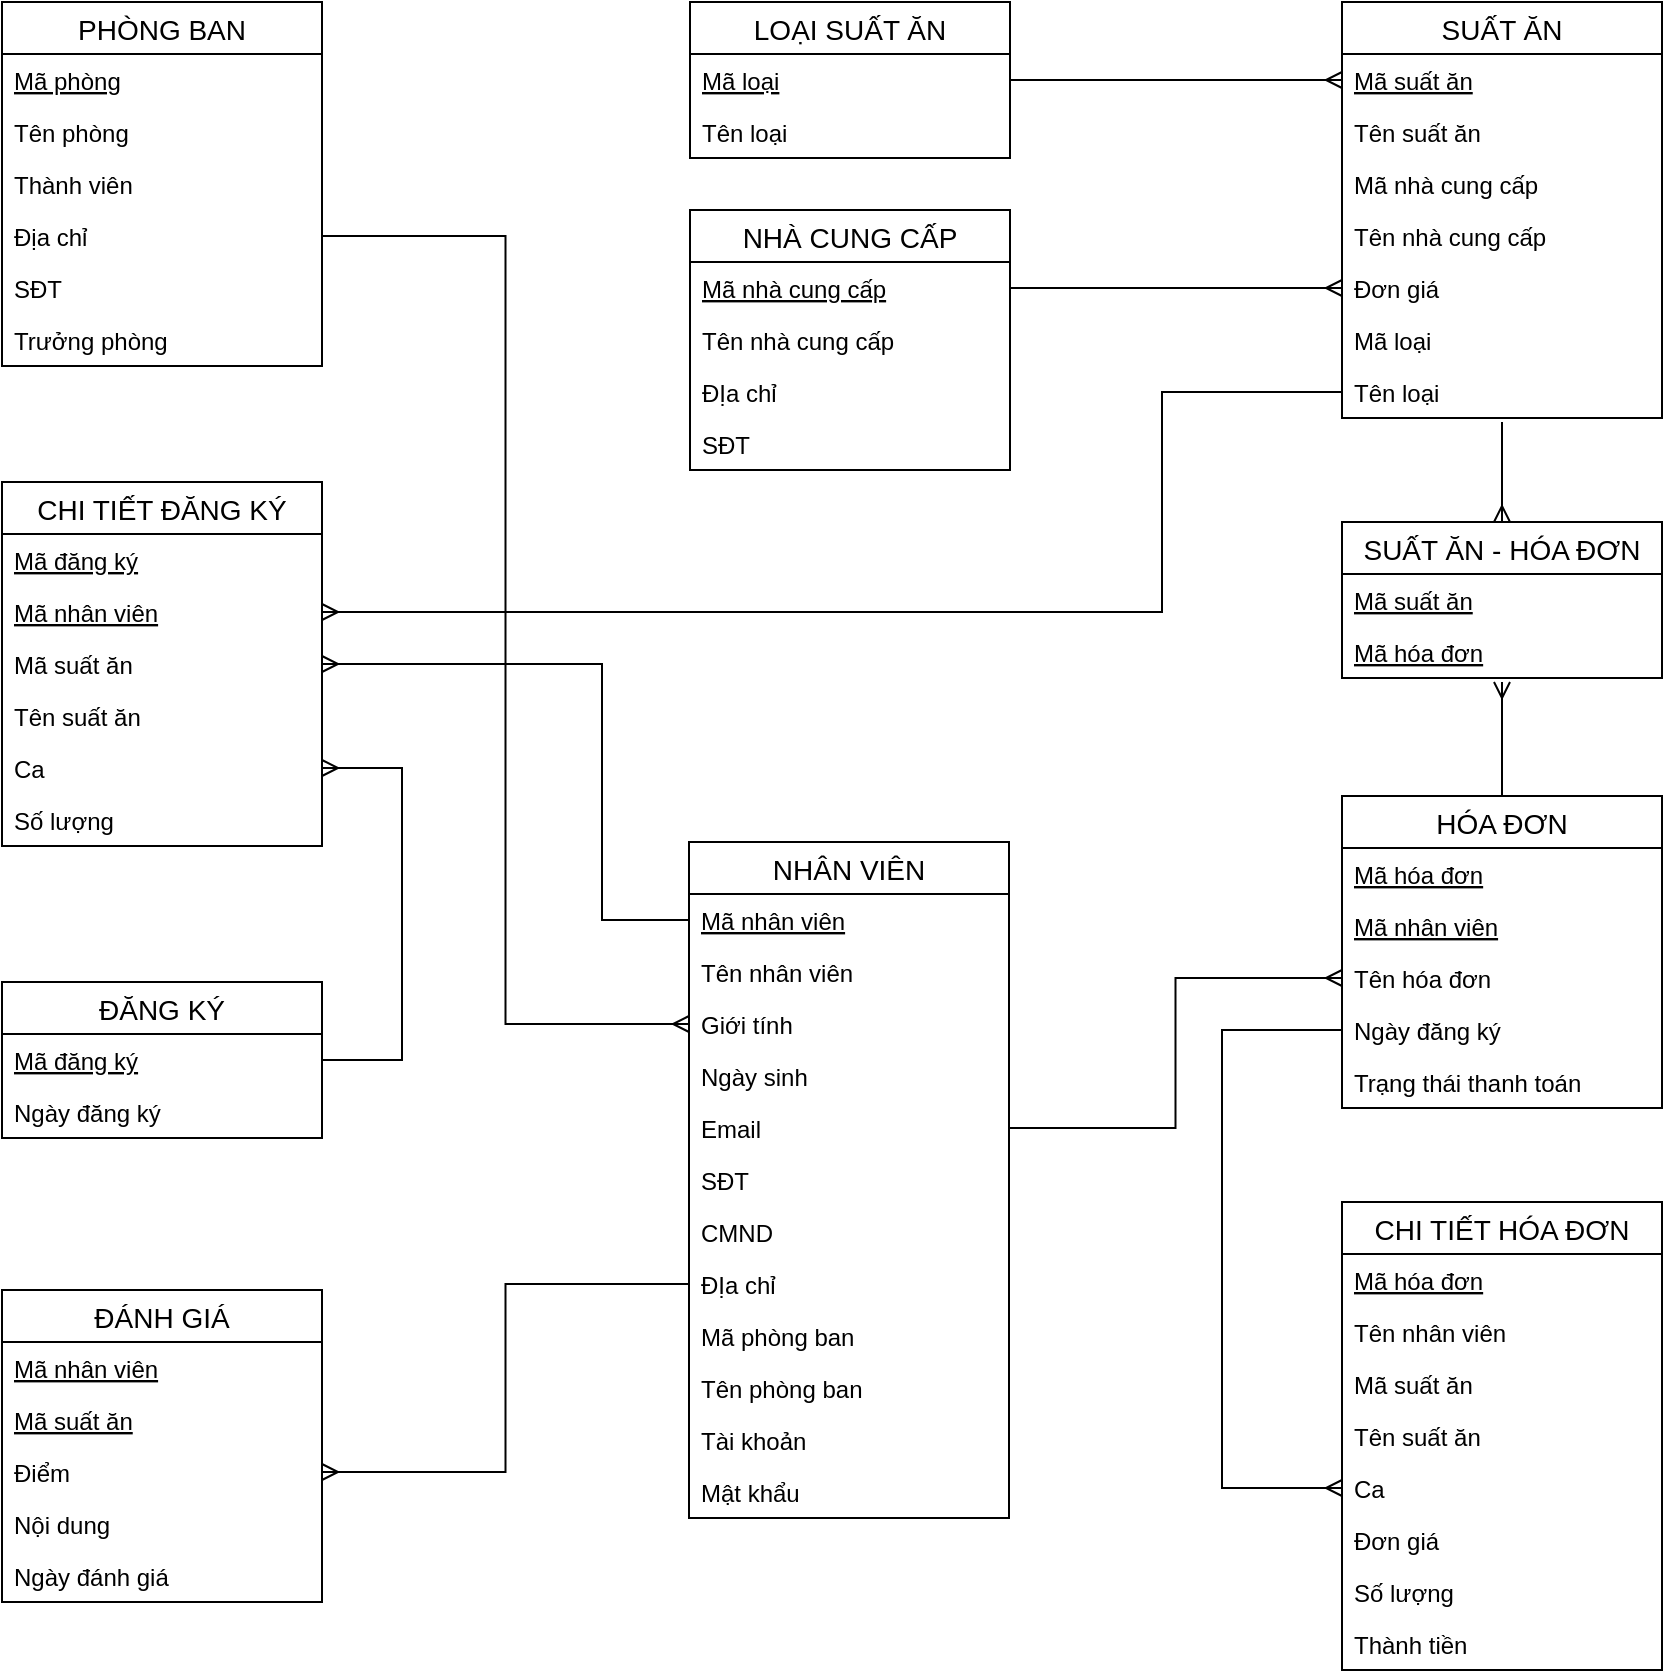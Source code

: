 <mxfile version="13.1.3" type="device"><diagram id="6rcYBphaDGggOVW5dCx1" name="Page-1"><mxGraphModel dx="1865" dy="1665" grid="1" gridSize="10" guides="1" tooltips="1" connect="1" arrows="1" fold="1" page="1" pageScale="1" pageWidth="827" pageHeight="1169" math="0" shadow="0"><root><mxCell id="0"/><mxCell id="1" parent="0"/><mxCell id="Ekv0OVVvqfxNzBEpDspk-61" value="PHÒNG BAN" style="swimlane;fontStyle=0;childLayout=stackLayout;horizontal=1;startSize=26;horizontalStack=0;resizeParent=1;resizeParentMax=0;resizeLast=0;collapsible=1;marginBottom=0;align=center;fontSize=14;labelBackgroundColor=none;" parent="1" vertex="1"><mxGeometry x="-90" y="-150" width="160" height="182" as="geometry"/></mxCell><mxCell id="Ekv0OVVvqfxNzBEpDspk-62" value="Mã phòng" style="text;strokeColor=none;fillColor=none;spacingLeft=4;spacingRight=4;overflow=hidden;rotatable=0;points=[[0,0.5],[1,0.5]];portConstraint=eastwest;fontSize=12;fontStyle=4" parent="Ekv0OVVvqfxNzBEpDspk-61" vertex="1"><mxGeometry y="26" width="160" height="26" as="geometry"/></mxCell><mxCell id="Ekv0OVVvqfxNzBEpDspk-63" value="Tên phòng" style="text;strokeColor=none;fillColor=none;spacingLeft=4;spacingRight=4;overflow=hidden;rotatable=0;points=[[0,0.5],[1,0.5]];portConstraint=eastwest;fontSize=12;" parent="Ekv0OVVvqfxNzBEpDspk-61" vertex="1"><mxGeometry y="52" width="160" height="26" as="geometry"/></mxCell><mxCell id="Ekv0OVVvqfxNzBEpDspk-64" value="Thành viên" style="text;strokeColor=none;fillColor=none;spacingLeft=4;spacingRight=4;overflow=hidden;rotatable=0;points=[[0,0.5],[1,0.5]];portConstraint=eastwest;fontSize=12;" parent="Ekv0OVVvqfxNzBEpDspk-61" vertex="1"><mxGeometry y="78" width="160" height="26" as="geometry"/></mxCell><mxCell id="Ekv0OVVvqfxNzBEpDspk-65" value="Địa chỉ" style="text;strokeColor=none;fillColor=none;spacingLeft=4;spacingRight=4;overflow=hidden;rotatable=0;points=[[0,0.5],[1,0.5]];portConstraint=eastwest;fontSize=12;" parent="Ekv0OVVvqfxNzBEpDspk-61" vertex="1"><mxGeometry y="104" width="160" height="26" as="geometry"/></mxCell><mxCell id="Ekv0OVVvqfxNzBEpDspk-66" value="SĐT" style="text;strokeColor=none;fillColor=none;spacingLeft=4;spacingRight=4;overflow=hidden;rotatable=0;points=[[0,0.5],[1,0.5]];portConstraint=eastwest;fontSize=12;" parent="Ekv0OVVvqfxNzBEpDspk-61" vertex="1"><mxGeometry y="130" width="160" height="26" as="geometry"/></mxCell><mxCell id="Ekv0OVVvqfxNzBEpDspk-67" value="Trưởng phòng" style="text;strokeColor=none;fillColor=none;spacingLeft=4;spacingRight=4;overflow=hidden;rotatable=0;points=[[0,0.5],[1,0.5]];portConstraint=eastwest;fontSize=12;" parent="Ekv0OVVvqfxNzBEpDspk-61" vertex="1"><mxGeometry y="156" width="160" height="26" as="geometry"/></mxCell><mxCell id="Ekv0OVVvqfxNzBEpDspk-25" value="SUẤT ĂN" style="swimlane;fontStyle=0;childLayout=stackLayout;horizontal=1;startSize=26;horizontalStack=0;resizeParent=1;resizeParentMax=0;resizeLast=0;collapsible=1;marginBottom=0;align=center;fontSize=14;labelBackgroundColor=none;" parent="1" vertex="1"><mxGeometry x="580" y="-150" width="160" height="208" as="geometry"/></mxCell><mxCell id="Ekv0OVVvqfxNzBEpDspk-26" value="Mã suất ăn" style="text;strokeColor=none;fillColor=none;spacingLeft=4;spacingRight=4;overflow=hidden;rotatable=0;points=[[0,0.5],[1,0.5]];portConstraint=eastwest;fontSize=12;fontStyle=4" parent="Ekv0OVVvqfxNzBEpDspk-25" vertex="1"><mxGeometry y="26" width="160" height="26" as="geometry"/></mxCell><mxCell id="Ekv0OVVvqfxNzBEpDspk-27" value="Tên suất ăn" style="text;strokeColor=none;fillColor=none;spacingLeft=4;spacingRight=4;overflow=hidden;rotatable=0;points=[[0,0.5],[1,0.5]];portConstraint=eastwest;fontSize=12;" parent="Ekv0OVVvqfxNzBEpDspk-25" vertex="1"><mxGeometry y="52" width="160" height="26" as="geometry"/></mxCell><mxCell id="Ekv0OVVvqfxNzBEpDspk-40" value="Mã nhà cung cấp" style="text;strokeColor=none;fillColor=none;spacingLeft=4;spacingRight=4;overflow=hidden;rotatable=0;points=[[0,0.5],[1,0.5]];portConstraint=eastwest;fontSize=12;" parent="Ekv0OVVvqfxNzBEpDspk-25" vertex="1"><mxGeometry y="78" width="160" height="26" as="geometry"/></mxCell><mxCell id="Ekv0OVVvqfxNzBEpDspk-28" value="Tên nhà cung cấp" style="text;strokeColor=none;fillColor=none;spacingLeft=4;spacingRight=4;overflow=hidden;rotatable=0;points=[[0,0.5],[1,0.5]];portConstraint=eastwest;fontSize=12;" parent="Ekv0OVVvqfxNzBEpDspk-25" vertex="1"><mxGeometry y="104" width="160" height="26" as="geometry"/></mxCell><mxCell id="Ekv0OVVvqfxNzBEpDspk-29" value="Đơn giá" style="text;strokeColor=none;fillColor=none;spacingLeft=4;spacingRight=4;overflow=hidden;rotatable=0;points=[[0,0.5],[1,0.5]];portConstraint=eastwest;fontSize=12;" parent="Ekv0OVVvqfxNzBEpDspk-25" vertex="1"><mxGeometry y="130" width="160" height="26" as="geometry"/></mxCell><mxCell id="Ekv0OVVvqfxNzBEpDspk-30" value="Mã loại" style="text;strokeColor=none;fillColor=none;spacingLeft=4;spacingRight=4;overflow=hidden;rotatable=0;points=[[0,0.5],[1,0.5]];portConstraint=eastwest;fontSize=12;" parent="Ekv0OVVvqfxNzBEpDspk-25" vertex="1"><mxGeometry y="156" width="160" height="26" as="geometry"/></mxCell><mxCell id="Ekv0OVVvqfxNzBEpDspk-31" value="Tên loại" style="text;strokeColor=none;fillColor=none;spacingLeft=4;spacingRight=4;overflow=hidden;rotatable=0;points=[[0,0.5],[1,0.5]];portConstraint=eastwest;fontSize=12;" parent="Ekv0OVVvqfxNzBEpDspk-25" vertex="1"><mxGeometry y="182" width="160" height="26" as="geometry"/></mxCell><mxCell id="Ekv0OVVvqfxNzBEpDspk-97" value="LOẠI SUẤT ĂN" style="swimlane;fontStyle=0;childLayout=stackLayout;horizontal=1;startSize=26;horizontalStack=0;resizeParent=1;resizeParentMax=0;resizeLast=0;collapsible=1;marginBottom=0;align=center;fontSize=14;labelBackgroundColor=none;" parent="1" vertex="1"><mxGeometry x="254" y="-150" width="160" height="78" as="geometry"/></mxCell><mxCell id="Ekv0OVVvqfxNzBEpDspk-98" value="Mã loại" style="text;strokeColor=none;fillColor=none;spacingLeft=4;spacingRight=4;overflow=hidden;rotatable=0;points=[[0,0.5],[1,0.5]];portConstraint=eastwest;fontSize=12;fontStyle=4" parent="Ekv0OVVvqfxNzBEpDspk-97" vertex="1"><mxGeometry y="26" width="160" height="26" as="geometry"/></mxCell><mxCell id="Ekv0OVVvqfxNzBEpDspk-99" value="Tên loại" style="text;strokeColor=none;fillColor=none;spacingLeft=4;spacingRight=4;overflow=hidden;rotatable=0;points=[[0,0.5],[1,0.5]];portConstraint=eastwest;fontSize=12;" parent="Ekv0OVVvqfxNzBEpDspk-97" vertex="1"><mxGeometry y="52" width="160" height="26" as="geometry"/></mxCell><mxCell id="Ekv0OVVvqfxNzBEpDspk-192" style="edgeStyle=orthogonalEdgeStyle;rounded=0;orthogonalLoop=1;jettySize=auto;html=1;exitX=0.5;exitY=0;exitDx=0;exitDy=0;endArrow=ERmany;endFill=0;" parent="1" source="Ekv0OVVvqfxNzBEpDspk-44" edge="1"><mxGeometry relative="1" as="geometry"><mxPoint x="660" y="190" as="targetPoint"/></mxGeometry></mxCell><mxCell id="Ekv0OVVvqfxNzBEpDspk-44" value="HÓA ĐƠN" style="swimlane;fontStyle=0;childLayout=stackLayout;horizontal=1;startSize=26;horizontalStack=0;resizeParent=1;resizeParentMax=0;resizeLast=0;collapsible=1;marginBottom=0;align=center;fontSize=14;labelBackgroundColor=none;" parent="1" vertex="1"><mxGeometry x="580" y="247" width="160" height="156" as="geometry"/></mxCell><mxCell id="Ekv0OVVvqfxNzBEpDspk-45" value="Mã hóa đơn" style="text;strokeColor=none;fillColor=none;spacingLeft=4;spacingRight=4;overflow=hidden;rotatable=0;points=[[0,0.5],[1,0.5]];portConstraint=eastwest;fontSize=12;fontStyle=4" parent="Ekv0OVVvqfxNzBEpDspk-44" vertex="1"><mxGeometry y="26" width="160" height="26" as="geometry"/></mxCell><mxCell id="blOvUTFgnI7OwnaP8yiC-1" value="Mã nhân viên" style="text;strokeColor=none;fillColor=none;spacingLeft=4;spacingRight=4;overflow=hidden;rotatable=0;points=[[0,0.5],[1,0.5]];portConstraint=eastwest;fontSize=12;fontStyle=4" vertex="1" parent="Ekv0OVVvqfxNzBEpDspk-44"><mxGeometry y="52" width="160" height="26" as="geometry"/></mxCell><mxCell id="Ekv0OVVvqfxNzBEpDspk-46" value="Tên hóa đơn" style="text;strokeColor=none;fillColor=none;spacingLeft=4;spacingRight=4;overflow=hidden;rotatable=0;points=[[0,0.5],[1,0.5]];portConstraint=eastwest;fontSize=12;" parent="Ekv0OVVvqfxNzBEpDspk-44" vertex="1"><mxGeometry y="78" width="160" height="26" as="geometry"/></mxCell><mxCell id="Ekv0OVVvqfxNzBEpDspk-47" value="Ngày đăng ký" style="text;strokeColor=none;fillColor=none;spacingLeft=4;spacingRight=4;overflow=hidden;rotatable=0;points=[[0,0.5],[1,0.5]];portConstraint=eastwest;fontSize=12;" parent="Ekv0OVVvqfxNzBEpDspk-44" vertex="1"><mxGeometry y="104" width="160" height="26" as="geometry"/></mxCell><mxCell id="Ekv0OVVvqfxNzBEpDspk-56" value="Trạng thái thanh toán" style="text;strokeColor=none;fillColor=none;spacingLeft=4;spacingRight=4;overflow=hidden;rotatable=0;points=[[0,0.5],[1,0.5]];portConstraint=eastwest;fontSize=12;" parent="Ekv0OVVvqfxNzBEpDspk-44" vertex="1"><mxGeometry y="130" width="160" height="26" as="geometry"/></mxCell><mxCell id="Ekv0OVVvqfxNzBEpDspk-131" value="CHI TIẾT HÓA ĐƠN" style="swimlane;fontStyle=0;childLayout=stackLayout;horizontal=1;startSize=26;horizontalStack=0;resizeParent=1;resizeParentMax=0;resizeLast=0;collapsible=1;marginBottom=0;align=center;fontSize=14;labelBackgroundColor=none;" parent="1" vertex="1"><mxGeometry x="580" y="450" width="160" height="234" as="geometry"/></mxCell><mxCell id="Ekv0OVVvqfxNzBEpDspk-132" value="Mã hóa đơn" style="text;strokeColor=none;fillColor=none;spacingLeft=4;spacingRight=4;overflow=hidden;rotatable=0;points=[[0,0.5],[1,0.5]];portConstraint=eastwest;fontSize=12;fontStyle=4" parent="Ekv0OVVvqfxNzBEpDspk-131" vertex="1"><mxGeometry y="26" width="160" height="26" as="geometry"/></mxCell><mxCell id="Ekv0OVVvqfxNzBEpDspk-134" value="Tên nhân viên" style="text;strokeColor=none;fillColor=none;spacingLeft=4;spacingRight=4;overflow=hidden;rotatable=0;points=[[0,0.5],[1,0.5]];portConstraint=eastwest;fontSize=12;" parent="Ekv0OVVvqfxNzBEpDspk-131" vertex="1"><mxGeometry y="52" width="160" height="26" as="geometry"/></mxCell><mxCell id="Ekv0OVVvqfxNzBEpDspk-135" value="Mã suất ăn" style="text;strokeColor=none;fillColor=none;spacingLeft=4;spacingRight=4;overflow=hidden;rotatable=0;points=[[0,0.5],[1,0.5]];portConstraint=eastwest;fontSize=12;" parent="Ekv0OVVvqfxNzBEpDspk-131" vertex="1"><mxGeometry y="78" width="160" height="26" as="geometry"/></mxCell><mxCell id="Ekv0OVVvqfxNzBEpDspk-136" value="Tên suất ăn" style="text;strokeColor=none;fillColor=none;spacingLeft=4;spacingRight=4;overflow=hidden;rotatable=0;points=[[0,0.5],[1,0.5]];portConstraint=eastwest;fontSize=12;" parent="Ekv0OVVvqfxNzBEpDspk-131" vertex="1"><mxGeometry y="104" width="160" height="26" as="geometry"/></mxCell><mxCell id="Ekv0OVVvqfxNzBEpDspk-137" value="Ca" style="text;strokeColor=none;fillColor=none;spacingLeft=4;spacingRight=4;overflow=hidden;rotatable=0;points=[[0,0.5],[1,0.5]];portConstraint=eastwest;fontSize=12;" parent="Ekv0OVVvqfxNzBEpDspk-131" vertex="1"><mxGeometry y="130" width="160" height="26" as="geometry"/></mxCell><mxCell id="Ekv0OVVvqfxNzBEpDspk-138" value="Đơn giá" style="text;strokeColor=none;fillColor=none;spacingLeft=4;spacingRight=4;overflow=hidden;rotatable=0;points=[[0,0.5],[1,0.5]];portConstraint=eastwest;fontSize=12;" parent="Ekv0OVVvqfxNzBEpDspk-131" vertex="1"><mxGeometry y="156" width="160" height="26" as="geometry"/></mxCell><mxCell id="Ekv0OVVvqfxNzBEpDspk-139" value="Số lượng" style="text;strokeColor=none;fillColor=none;spacingLeft=4;spacingRight=4;overflow=hidden;rotatable=0;points=[[0,0.5],[1,0.5]];portConstraint=eastwest;fontSize=12;" parent="Ekv0OVVvqfxNzBEpDspk-131" vertex="1"><mxGeometry y="182" width="160" height="26" as="geometry"/></mxCell><mxCell id="Ekv0OVVvqfxNzBEpDspk-140" value="Thành tiền" style="text;strokeColor=none;fillColor=none;spacingLeft=4;spacingRight=4;overflow=hidden;rotatable=0;points=[[0,0.5],[1,0.5]];portConstraint=eastwest;fontSize=12;" parent="Ekv0OVVvqfxNzBEpDspk-131" vertex="1"><mxGeometry y="208" width="160" height="26" as="geometry"/></mxCell><mxCell id="Ekv0OVVvqfxNzBEpDspk-83" value="ĐÁNH GIÁ" style="swimlane;fontStyle=0;childLayout=stackLayout;horizontal=1;startSize=26;horizontalStack=0;resizeParent=1;resizeParentMax=0;resizeLast=0;collapsible=1;marginBottom=0;align=center;fontSize=14;labelBackgroundColor=none;" parent="1" vertex="1"><mxGeometry x="-90" y="494" width="160" height="156" as="geometry"/></mxCell><mxCell id="Ekv0OVVvqfxNzBEpDspk-84" value="Mã nhân viên" style="text;strokeColor=none;fillColor=none;spacingLeft=4;spacingRight=4;overflow=hidden;rotatable=0;points=[[0,0.5],[1,0.5]];portConstraint=eastwest;fontSize=12;fontStyle=4" parent="Ekv0OVVvqfxNzBEpDspk-83" vertex="1"><mxGeometry y="26" width="160" height="26" as="geometry"/></mxCell><mxCell id="Ekv0OVVvqfxNzBEpDspk-85" value="Mã suất ăn" style="text;strokeColor=none;fillColor=none;spacingLeft=4;spacingRight=4;overflow=hidden;rotatable=0;points=[[0,0.5],[1,0.5]];portConstraint=eastwest;fontSize=12;fontStyle=4" parent="Ekv0OVVvqfxNzBEpDspk-83" vertex="1"><mxGeometry y="52" width="160" height="26" as="geometry"/></mxCell><mxCell id="Ekv0OVVvqfxNzBEpDspk-86" value="Điểm" style="text;strokeColor=none;fillColor=none;spacingLeft=4;spacingRight=4;overflow=hidden;rotatable=0;points=[[0,0.5],[1,0.5]];portConstraint=eastwest;fontSize=12;" parent="Ekv0OVVvqfxNzBEpDspk-83" vertex="1"><mxGeometry y="78" width="160" height="26" as="geometry"/></mxCell><mxCell id="Ekv0OVVvqfxNzBEpDspk-87" value="Nội dung" style="text;strokeColor=none;fillColor=none;spacingLeft=4;spacingRight=4;overflow=hidden;rotatable=0;points=[[0,0.5],[1,0.5]];portConstraint=eastwest;fontSize=12;" parent="Ekv0OVVvqfxNzBEpDspk-83" vertex="1"><mxGeometry y="104" width="160" height="26" as="geometry"/></mxCell><mxCell id="Ekv0OVVvqfxNzBEpDspk-88" value="Ngày đánh giá" style="text;strokeColor=none;fillColor=none;spacingLeft=4;spacingRight=4;overflow=hidden;rotatable=0;points=[[0,0.5],[1,0.5]];portConstraint=eastwest;fontSize=12;" parent="Ekv0OVVvqfxNzBEpDspk-83" vertex="1"><mxGeometry y="130" width="160" height="26" as="geometry"/></mxCell><mxCell id="Ekv0OVVvqfxNzBEpDspk-8" value="NHÂN VIÊN" style="swimlane;fontStyle=0;childLayout=stackLayout;horizontal=1;startSize=26;horizontalStack=0;resizeParent=1;resizeParentMax=0;resizeLast=0;collapsible=1;marginBottom=0;align=center;fontSize=14;labelBackgroundColor=none;" parent="1" vertex="1"><mxGeometry x="253.5" y="270" width="160" height="338" as="geometry"/></mxCell><mxCell id="Ekv0OVVvqfxNzBEpDspk-9" value="Mã nhân viên" style="text;strokeColor=none;fillColor=none;spacingLeft=4;spacingRight=4;overflow=hidden;rotatable=0;points=[[0,0.5],[1,0.5]];portConstraint=eastwest;fontSize=12;fontStyle=4" parent="Ekv0OVVvqfxNzBEpDspk-8" vertex="1"><mxGeometry y="26" width="160" height="26" as="geometry"/></mxCell><mxCell id="Ekv0OVVvqfxNzBEpDspk-10" value="Tên nhân viên" style="text;strokeColor=none;fillColor=none;spacingLeft=4;spacingRight=4;overflow=hidden;rotatable=0;points=[[0,0.5],[1,0.5]];portConstraint=eastwest;fontSize=12;" parent="Ekv0OVVvqfxNzBEpDspk-8" vertex="1"><mxGeometry y="52" width="160" height="26" as="geometry"/></mxCell><mxCell id="Ekv0OVVvqfxNzBEpDspk-11" value="Giới tính&#10;" style="text;strokeColor=none;fillColor=none;spacingLeft=4;spacingRight=4;overflow=hidden;rotatable=0;points=[[0,0.5],[1,0.5]];portConstraint=eastwest;fontSize=12;" parent="Ekv0OVVvqfxNzBEpDspk-8" vertex="1"><mxGeometry y="78" width="160" height="26" as="geometry"/></mxCell><mxCell id="Ekv0OVVvqfxNzBEpDspk-16" value="Ngày sinh" style="text;strokeColor=none;fillColor=none;spacingLeft=4;spacingRight=4;overflow=hidden;rotatable=0;points=[[0,0.5],[1,0.5]];portConstraint=eastwest;fontSize=12;" parent="Ekv0OVVvqfxNzBEpDspk-8" vertex="1"><mxGeometry y="104" width="160" height="26" as="geometry"/></mxCell><mxCell id="Ekv0OVVvqfxNzBEpDspk-17" value="Email" style="text;strokeColor=none;fillColor=none;spacingLeft=4;spacingRight=4;overflow=hidden;rotatable=0;points=[[0,0.5],[1,0.5]];portConstraint=eastwest;fontSize=12;" parent="Ekv0OVVvqfxNzBEpDspk-8" vertex="1"><mxGeometry y="130" width="160" height="26" as="geometry"/></mxCell><mxCell id="Ekv0OVVvqfxNzBEpDspk-18" value="SĐT" style="text;strokeColor=none;fillColor=none;spacingLeft=4;spacingRight=4;overflow=hidden;rotatable=0;points=[[0,0.5],[1,0.5]];portConstraint=eastwest;fontSize=12;" parent="Ekv0OVVvqfxNzBEpDspk-8" vertex="1"><mxGeometry y="156" width="160" height="26" as="geometry"/></mxCell><mxCell id="Ekv0OVVvqfxNzBEpDspk-19" value="CMND" style="text;strokeColor=none;fillColor=none;spacingLeft=4;spacingRight=4;overflow=hidden;rotatable=0;points=[[0,0.5],[1,0.5]];portConstraint=eastwest;fontSize=12;" parent="Ekv0OVVvqfxNzBEpDspk-8" vertex="1"><mxGeometry y="182" width="160" height="26" as="geometry"/></mxCell><mxCell id="Ekv0OVVvqfxNzBEpDspk-20" value="ĐỊa chỉ" style="text;strokeColor=none;fillColor=none;spacingLeft=4;spacingRight=4;overflow=hidden;rotatable=0;points=[[0,0.5],[1,0.5]];portConstraint=eastwest;fontSize=12;" parent="Ekv0OVVvqfxNzBEpDspk-8" vertex="1"><mxGeometry y="208" width="160" height="26" as="geometry"/></mxCell><mxCell id="Ekv0OVVvqfxNzBEpDspk-21" value="Mã phòng ban" style="text;strokeColor=none;fillColor=none;spacingLeft=4;spacingRight=4;overflow=hidden;rotatable=0;points=[[0,0.5],[1,0.5]];portConstraint=eastwest;fontSize=12;" parent="Ekv0OVVvqfxNzBEpDspk-8" vertex="1"><mxGeometry y="234" width="160" height="26" as="geometry"/></mxCell><mxCell id="Ekv0OVVvqfxNzBEpDspk-22" value="Tên phòng ban" style="text;strokeColor=none;fillColor=none;spacingLeft=4;spacingRight=4;overflow=hidden;rotatable=0;points=[[0,0.5],[1,0.5]];portConstraint=eastwest;fontSize=12;" parent="Ekv0OVVvqfxNzBEpDspk-8" vertex="1"><mxGeometry y="260" width="160" height="26" as="geometry"/></mxCell><mxCell id="Ekv0OVVvqfxNzBEpDspk-23" value="Tài khoản" style="text;strokeColor=none;fillColor=none;spacingLeft=4;spacingRight=4;overflow=hidden;rotatable=0;points=[[0,0.5],[1,0.5]];portConstraint=eastwest;fontSize=12;" parent="Ekv0OVVvqfxNzBEpDspk-8" vertex="1"><mxGeometry y="286" width="160" height="26" as="geometry"/></mxCell><mxCell id="Ekv0OVVvqfxNzBEpDspk-24" value="Mật khẩu" style="text;strokeColor=none;fillColor=none;spacingLeft=4;spacingRight=4;overflow=hidden;rotatable=0;points=[[0,0.5],[1,0.5]];portConstraint=eastwest;fontSize=12;" parent="Ekv0OVVvqfxNzBEpDspk-8" vertex="1"><mxGeometry y="312" width="160" height="26" as="geometry"/></mxCell><mxCell id="Ekv0OVVvqfxNzBEpDspk-160" style="edgeStyle=orthogonalEdgeStyle;rounded=0;orthogonalLoop=1;jettySize=auto;html=1;exitX=1;exitY=0.5;exitDx=0;exitDy=0;entryX=0;entryY=0.5;entryDx=0;entryDy=0;endArrow=ERmany;endFill=0;" parent="1" source="Ekv0OVVvqfxNzBEpDspk-17" target="Ekv0OVVvqfxNzBEpDspk-46" edge="1"><mxGeometry relative="1" as="geometry"/></mxCell><mxCell id="Ekv0OVVvqfxNzBEpDspk-161" style="edgeStyle=orthogonalEdgeStyle;rounded=0;orthogonalLoop=1;jettySize=auto;html=1;exitX=0;exitY=0.5;exitDx=0;exitDy=0;entryX=0;entryY=0.5;entryDx=0;entryDy=0;endArrow=ERmany;endFill=0;" parent="1" source="Ekv0OVVvqfxNzBEpDspk-56" target="Ekv0OVVvqfxNzBEpDspk-137" edge="1"><mxGeometry relative="1" as="geometry"><Array as="points"><mxPoint x="580" y="364"/><mxPoint x="520" y="364"/><mxPoint x="520" y="593"/></Array></mxGeometry></mxCell><mxCell id="Ekv0OVVvqfxNzBEpDspk-166" style="edgeStyle=orthogonalEdgeStyle;rounded=0;orthogonalLoop=1;jettySize=auto;html=1;exitX=1;exitY=0.5;exitDx=0;exitDy=0;entryX=0;entryY=0.5;entryDx=0;entryDy=0;endArrow=ERmany;endFill=0;" parent="1" source="Ekv0OVVvqfxNzBEpDspk-65" target="Ekv0OVVvqfxNzBEpDspk-11" edge="1"><mxGeometry relative="1" as="geometry"/></mxCell><mxCell id="Ekv0OVVvqfxNzBEpDspk-167" style="edgeStyle=orthogonalEdgeStyle;rounded=0;orthogonalLoop=1;jettySize=auto;html=1;exitX=0;exitY=0.5;exitDx=0;exitDy=0;entryX=1;entryY=0.5;entryDx=0;entryDy=0;endArrow=ERmany;endFill=0;" parent="1" source="Ekv0OVVvqfxNzBEpDspk-20" target="Ekv0OVVvqfxNzBEpDspk-86" edge="1"><mxGeometry relative="1" as="geometry"/></mxCell><mxCell id="Ekv0OVVvqfxNzBEpDspk-168" style="edgeStyle=orthogonalEdgeStyle;rounded=0;orthogonalLoop=1;jettySize=auto;html=1;exitX=1;exitY=0.5;exitDx=0;exitDy=0;entryX=0;entryY=0.5;entryDx=0;entryDy=0;endArrow=ERmany;endFill=0;" parent="1" source="Ekv0OVVvqfxNzBEpDspk-106" target="Ekv0OVVvqfxNzBEpDspk-29" edge="1"><mxGeometry relative="1" as="geometry"/></mxCell><mxCell id="Ekv0OVVvqfxNzBEpDspk-105" value="NHÀ CUNG CẤP" style="swimlane;fontStyle=0;childLayout=stackLayout;horizontal=1;startSize=26;horizontalStack=0;resizeParent=1;resizeParentMax=0;resizeLast=0;collapsible=1;marginBottom=0;align=center;fontSize=14;labelBackgroundColor=none;" parent="1" vertex="1"><mxGeometry x="254" y="-46" width="160" height="130" as="geometry"/></mxCell><mxCell id="Ekv0OVVvqfxNzBEpDspk-106" value="Mã nhà cung cấp" style="text;strokeColor=none;fillColor=none;spacingLeft=4;spacingRight=4;overflow=hidden;rotatable=0;points=[[0,0.5],[1,0.5]];portConstraint=eastwest;fontSize=12;fontStyle=4" parent="Ekv0OVVvqfxNzBEpDspk-105" vertex="1"><mxGeometry y="26" width="160" height="26" as="geometry"/></mxCell><mxCell id="Ekv0OVVvqfxNzBEpDspk-107" value="Tên nhà cung cấp" style="text;strokeColor=none;fillColor=none;spacingLeft=4;spacingRight=4;overflow=hidden;rotatable=0;points=[[0,0.5],[1,0.5]];portConstraint=eastwest;fontSize=12;" parent="Ekv0OVVvqfxNzBEpDspk-105" vertex="1"><mxGeometry y="52" width="160" height="26" as="geometry"/></mxCell><mxCell id="Ekv0OVVvqfxNzBEpDspk-108" value="ĐỊa chỉ" style="text;strokeColor=none;fillColor=none;spacingLeft=4;spacingRight=4;overflow=hidden;rotatable=0;points=[[0,0.5],[1,0.5]];portConstraint=eastwest;fontSize=12;" parent="Ekv0OVVvqfxNzBEpDspk-105" vertex="1"><mxGeometry y="78" width="160" height="26" as="geometry"/></mxCell><mxCell id="Ekv0OVVvqfxNzBEpDspk-109" value="SĐT" style="text;strokeColor=none;fillColor=none;spacingLeft=4;spacingRight=4;overflow=hidden;rotatable=0;points=[[0,0.5],[1,0.5]];portConstraint=eastwest;fontSize=12;" parent="Ekv0OVVvqfxNzBEpDspk-105" vertex="1"><mxGeometry y="104" width="160" height="26" as="geometry"/></mxCell><mxCell id="Ekv0OVVvqfxNzBEpDspk-169" style="edgeStyle=orthogonalEdgeStyle;rounded=0;orthogonalLoop=1;jettySize=auto;html=1;exitX=1;exitY=0.5;exitDx=0;exitDy=0;entryX=0;entryY=0.5;entryDx=0;entryDy=0;endArrow=ERmany;endFill=0;" parent="1" source="Ekv0OVVvqfxNzBEpDspk-98" target="Ekv0OVVvqfxNzBEpDspk-26" edge="1"><mxGeometry relative="1" as="geometry"/></mxCell><mxCell id="Ekv0OVVvqfxNzBEpDspk-171" value="CHI TIẾT ĐĂNG KÝ" style="swimlane;fontStyle=0;childLayout=stackLayout;horizontal=1;startSize=26;horizontalStack=0;resizeParent=1;resizeParentMax=0;resizeLast=0;collapsible=1;marginBottom=0;align=center;fontSize=14;labelBackgroundColor=none;" parent="1" vertex="1"><mxGeometry x="-90" y="90" width="160" height="182" as="geometry"/></mxCell><mxCell id="Ekv0OVVvqfxNzBEpDspk-172" value="Mã đăng ký" style="text;strokeColor=none;fillColor=none;spacingLeft=4;spacingRight=4;overflow=hidden;rotatable=0;points=[[0,0.5],[1,0.5]];portConstraint=eastwest;fontSize=12;fontStyle=4" parent="Ekv0OVVvqfxNzBEpDspk-171" vertex="1"><mxGeometry y="26" width="160" height="26" as="geometry"/></mxCell><mxCell id="Ekv0OVVvqfxNzBEpDspk-173" value="Mã nhân viên" style="text;strokeColor=none;fillColor=none;spacingLeft=4;spacingRight=4;overflow=hidden;rotatable=0;points=[[0,0.5],[1,0.5]];portConstraint=eastwest;fontSize=12;fontStyle=4" parent="Ekv0OVVvqfxNzBEpDspk-171" vertex="1"><mxGeometry y="52" width="160" height="26" as="geometry"/></mxCell><mxCell id="Ekv0OVVvqfxNzBEpDspk-174" value="Mã suất ăn" style="text;strokeColor=none;fillColor=none;spacingLeft=4;spacingRight=4;overflow=hidden;rotatable=0;points=[[0,0.5],[1,0.5]];portConstraint=eastwest;fontSize=12;" parent="Ekv0OVVvqfxNzBEpDspk-171" vertex="1"><mxGeometry y="78" width="160" height="26" as="geometry"/></mxCell><mxCell id="Ekv0OVVvqfxNzBEpDspk-175" value="Tên suất ăn" style="text;strokeColor=none;fillColor=none;spacingLeft=4;spacingRight=4;overflow=hidden;rotatable=0;points=[[0,0.5],[1,0.5]];portConstraint=eastwest;fontSize=12;" parent="Ekv0OVVvqfxNzBEpDspk-171" vertex="1"><mxGeometry y="104" width="160" height="26" as="geometry"/></mxCell><mxCell id="Ekv0OVVvqfxNzBEpDspk-176" value="Ca" style="text;strokeColor=none;fillColor=none;spacingLeft=4;spacingRight=4;overflow=hidden;rotatable=0;points=[[0,0.5],[1,0.5]];portConstraint=eastwest;fontSize=12;" parent="Ekv0OVVvqfxNzBEpDspk-171" vertex="1"><mxGeometry y="130" width="160" height="26" as="geometry"/></mxCell><mxCell id="Ekv0OVVvqfxNzBEpDspk-177" value="Số lượng" style="text;strokeColor=none;fillColor=none;spacingLeft=4;spacingRight=4;overflow=hidden;rotatable=0;points=[[0,0.5],[1,0.5]];portConstraint=eastwest;fontSize=12;" parent="Ekv0OVVvqfxNzBEpDspk-171" vertex="1"><mxGeometry y="156" width="160" height="26" as="geometry"/></mxCell><mxCell id="Ekv0OVVvqfxNzBEpDspk-179" style="edgeStyle=orthogonalEdgeStyle;rounded=0;orthogonalLoop=1;jettySize=auto;html=1;exitX=0;exitY=0.5;exitDx=0;exitDy=0;entryX=1;entryY=0.5;entryDx=0;entryDy=0;endArrow=ERmany;endFill=0;" parent="1" source="Ekv0OVVvqfxNzBEpDspk-9" target="Ekv0OVVvqfxNzBEpDspk-174" edge="1"><mxGeometry relative="1" as="geometry"><Array as="points"><mxPoint x="210" y="309"/><mxPoint x="210" y="181"/></Array></mxGeometry></mxCell><mxCell id="Ekv0OVVvqfxNzBEpDspk-180" style="edgeStyle=orthogonalEdgeStyle;rounded=0;orthogonalLoop=1;jettySize=auto;html=1;exitX=0;exitY=0.5;exitDx=0;exitDy=0;entryX=1;entryY=0.5;entryDx=0;entryDy=0;endArrow=ERmany;endFill=0;" parent="1" source="Ekv0OVVvqfxNzBEpDspk-31" target="Ekv0OVVvqfxNzBEpDspk-173" edge="1"><mxGeometry relative="1" as="geometry"><Array as="points"><mxPoint x="490" y="45"/><mxPoint x="490" y="155"/></Array></mxGeometry></mxCell><mxCell id="Ekv0OVVvqfxNzBEpDspk-181" value="ĐĂNG KÝ" style="swimlane;fontStyle=0;childLayout=stackLayout;horizontal=1;startSize=26;horizontalStack=0;resizeParent=1;resizeParentMax=0;resizeLast=0;collapsible=1;marginBottom=0;align=center;fontSize=14;labelBackgroundColor=none;" parent="1" vertex="1"><mxGeometry x="-90" y="340" width="160" height="78" as="geometry"/></mxCell><mxCell id="Ekv0OVVvqfxNzBEpDspk-182" value="Mã đăng ký" style="text;strokeColor=none;fillColor=none;spacingLeft=4;spacingRight=4;overflow=hidden;rotatable=0;points=[[0,0.5],[1,0.5]];portConstraint=eastwest;fontSize=12;fontStyle=4" parent="Ekv0OVVvqfxNzBEpDspk-181" vertex="1"><mxGeometry y="26" width="160" height="26" as="geometry"/></mxCell><mxCell id="Ekv0OVVvqfxNzBEpDspk-187" value="Ngày đăng ký" style="text;strokeColor=none;fillColor=none;spacingLeft=4;spacingRight=4;overflow=hidden;rotatable=0;points=[[0,0.5],[1,0.5]];portConstraint=eastwest;fontSize=12;" parent="Ekv0OVVvqfxNzBEpDspk-181" vertex="1"><mxGeometry y="52" width="160" height="26" as="geometry"/></mxCell><mxCell id="Ekv0OVVvqfxNzBEpDspk-188" style="edgeStyle=orthogonalEdgeStyle;rounded=0;orthogonalLoop=1;jettySize=auto;html=1;exitX=1;exitY=0.5;exitDx=0;exitDy=0;entryX=1;entryY=0.5;entryDx=0;entryDy=0;endArrow=ERmany;endFill=0;" parent="1" source="Ekv0OVVvqfxNzBEpDspk-182" target="Ekv0OVVvqfxNzBEpDspk-176" edge="1"><mxGeometry relative="1" as="geometry"><Array as="points"><mxPoint x="110" y="379"/><mxPoint x="110" y="233"/></Array></mxGeometry></mxCell><mxCell id="Ekv0OVVvqfxNzBEpDspk-194" style="edgeStyle=orthogonalEdgeStyle;rounded=0;orthogonalLoop=1;jettySize=auto;html=1;exitX=0.5;exitY=0;exitDx=0;exitDy=0;endArrow=none;endFill=0;startArrow=ERmany;startFill=0;" parent="1" source="Ekv0OVVvqfxNzBEpDspk-189" edge="1"><mxGeometry relative="1" as="geometry"><mxPoint x="660" y="60" as="targetPoint"/></mxGeometry></mxCell><mxCell id="Ekv0OVVvqfxNzBEpDspk-189" value="SUẤT ĂN - HÓA ĐƠN" style="swimlane;fontStyle=0;childLayout=stackLayout;horizontal=1;startSize=26;horizontalStack=0;resizeParent=1;resizeParentMax=0;resizeLast=0;collapsible=1;marginBottom=0;align=center;fontSize=14;labelBackgroundColor=none;" parent="1" vertex="1"><mxGeometry x="580" y="110" width="160" height="78" as="geometry"/></mxCell><mxCell id="Ekv0OVVvqfxNzBEpDspk-190" value="Mã suất ăn" style="text;strokeColor=none;fillColor=none;spacingLeft=4;spacingRight=4;overflow=hidden;rotatable=0;points=[[0,0.5],[1,0.5]];portConstraint=eastwest;fontSize=12;fontStyle=4" parent="Ekv0OVVvqfxNzBEpDspk-189" vertex="1"><mxGeometry y="26" width="160" height="26" as="geometry"/></mxCell><mxCell id="Ekv0OVVvqfxNzBEpDspk-191" value="Mã hóa đơn" style="text;strokeColor=none;fillColor=none;spacingLeft=4;spacingRight=4;overflow=hidden;rotatable=0;points=[[0,0.5],[1,0.5]];portConstraint=eastwest;fontSize=12;fontStyle=4" parent="Ekv0OVVvqfxNzBEpDspk-189" vertex="1"><mxGeometry y="52" width="160" height="26" as="geometry"/></mxCell></root></mxGraphModel></diagram></mxfile>